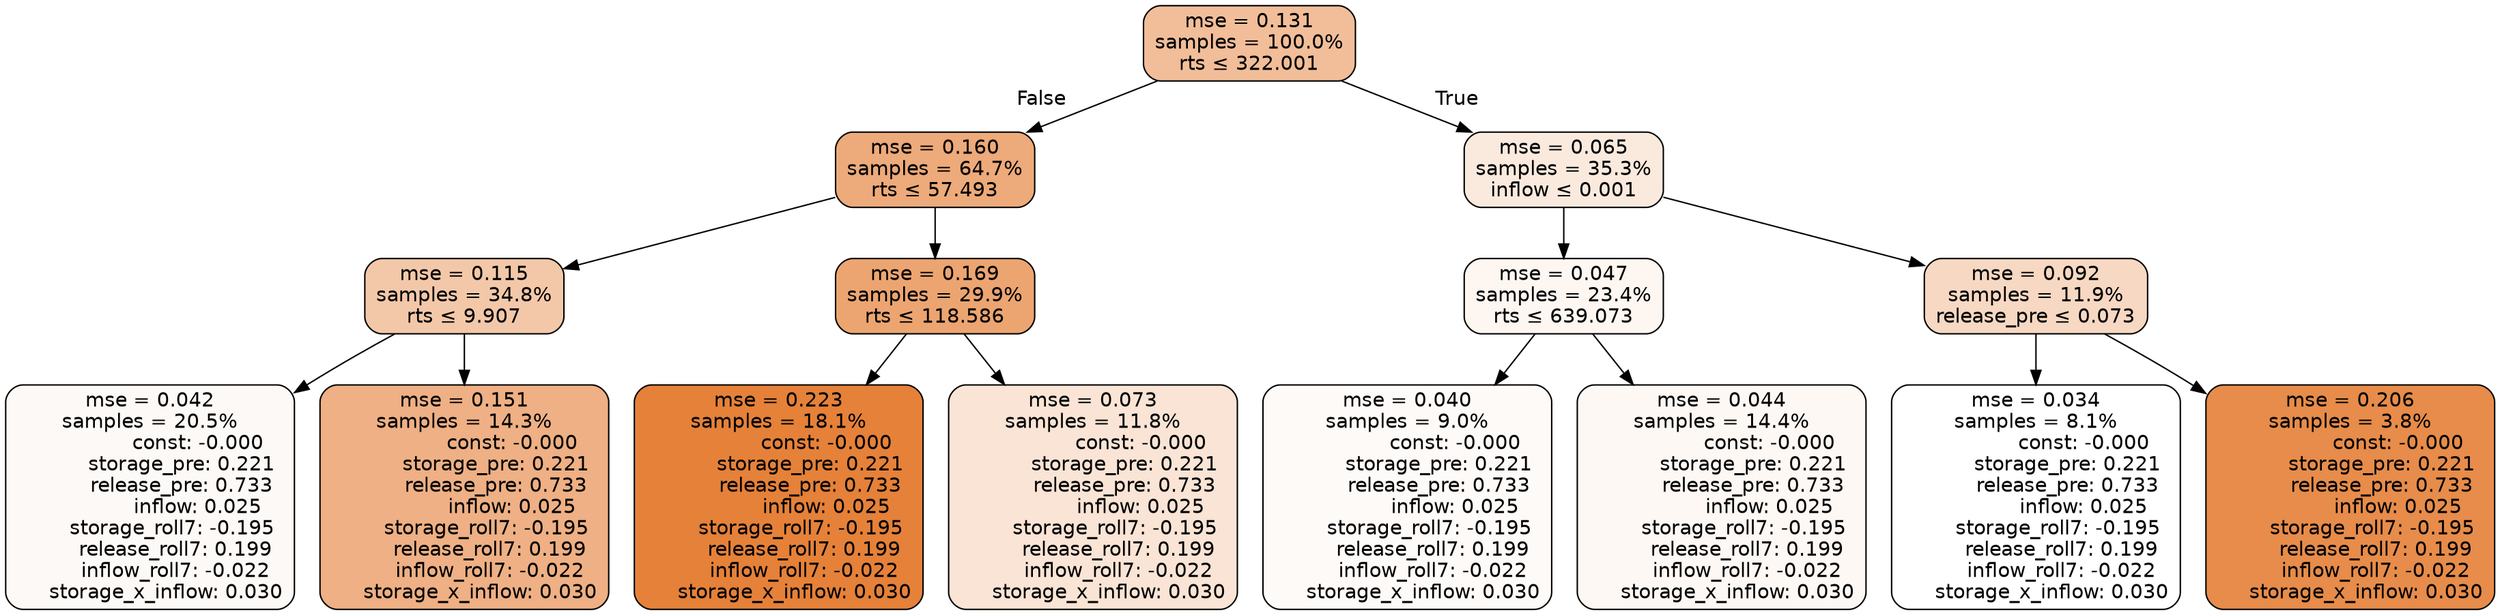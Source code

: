 digraph tree {
node [shape=rectangle, style="filled, rounded", color="black", fontname=helvetica] ;
edge [fontname=helvetica] ;
	"0" [label="mse = 0.131
samples = 100.0%
rts &le; 322.001", fillcolor="#f1be99"]
	"1" [label="mse = 0.160
samples = 64.7%
rts &le; 57.493", fillcolor="#edaa7a"]
	"2" [label="mse = 0.115
samples = 34.8%
rts &le; 9.907", fillcolor="#f3c8a9"]
	"3" [label="mse = 0.042
samples = 20.5%
               const: -0.000
          storage_pre: 0.221
          release_pre: 0.733
               inflow: 0.025
       storage_roll7: -0.195
        release_roll7: 0.199
        inflow_roll7: -0.022
     storage_x_inflow: 0.030", fillcolor="#fdf9f6"]
	"4" [label="mse = 0.151
samples = 14.3%
               const: -0.000
          storage_pre: 0.221
          release_pre: 0.733
               inflow: 0.025
       storage_roll7: -0.195
        release_roll7: 0.199
        inflow_roll7: -0.022
     storage_x_inflow: 0.030", fillcolor="#eeb084"]
	"5" [label="mse = 0.169
samples = 29.9%
rts &le; 118.586", fillcolor="#eca571"]
	"6" [label="mse = 0.223
samples = 18.1%
               const: -0.000
          storage_pre: 0.221
          release_pre: 0.733
               inflow: 0.025
       storage_roll7: -0.195
        release_roll7: 0.199
        inflow_roll7: -0.022
     storage_x_inflow: 0.030", fillcolor="#e58139"]
	"7" [label="mse = 0.073
samples = 11.8%
               const: -0.000
          storage_pre: 0.221
          release_pre: 0.733
               inflow: 0.025
       storage_roll7: -0.195
        release_roll7: 0.199
        inflow_roll7: -0.022
     storage_x_inflow: 0.030", fillcolor="#f9e4d5"]
	"8" [label="mse = 0.065
samples = 35.3%
inflow &le; 0.001", fillcolor="#faeade"]
	"9" [label="mse = 0.047
samples = 23.4%
rts &le; 639.073", fillcolor="#fdf6f1"]
	"10" [label="mse = 0.040
samples = 9.0%
               const: -0.000
          storage_pre: 0.221
          release_pre: 0.733
               inflow: 0.025
       storage_roll7: -0.195
        release_roll7: 0.199
        inflow_roll7: -0.022
     storage_x_inflow: 0.030", fillcolor="#fefaf8"]
	"11" [label="mse = 0.044
samples = 14.4%
               const: -0.000
          storage_pre: 0.221
          release_pre: 0.733
               inflow: 0.025
       storage_roll7: -0.195
        release_roll7: 0.199
        inflow_roll7: -0.022
     storage_x_inflow: 0.030", fillcolor="#fdf8f4"]
	"12" [label="mse = 0.092
samples = 11.9%
release_pre &le; 0.073", fillcolor="#f7d8c2"]
	"13" [label="mse = 0.034
samples = 8.1%
               const: -0.000
          storage_pre: 0.221
          release_pre: 0.733
               inflow: 0.025
       storage_roll7: -0.195
        release_roll7: 0.199
        inflow_roll7: -0.022
     storage_x_inflow: 0.030", fillcolor="#ffffff"]
	"14" [label="mse = 0.206
samples = 3.8%
               const: -0.000
          storage_pre: 0.221
          release_pre: 0.733
               inflow: 0.025
       storage_roll7: -0.195
        release_roll7: 0.199
        inflow_roll7: -0.022
     storage_x_inflow: 0.030", fillcolor="#e78c4a"]

	"0" -> "1" [labeldistance=2.5, labelangle=45, headlabel="False"]
	"1" -> "2"
	"2" -> "3"
	"2" -> "4"
	"1" -> "5"
	"5" -> "6"
	"5" -> "7"
	"0" -> "8" [labeldistance=2.5, labelangle=-45, headlabel="True"]
	"8" -> "9"
	"9" -> "10"
	"9" -> "11"
	"8" -> "12"
	"12" -> "13"
	"12" -> "14"
}